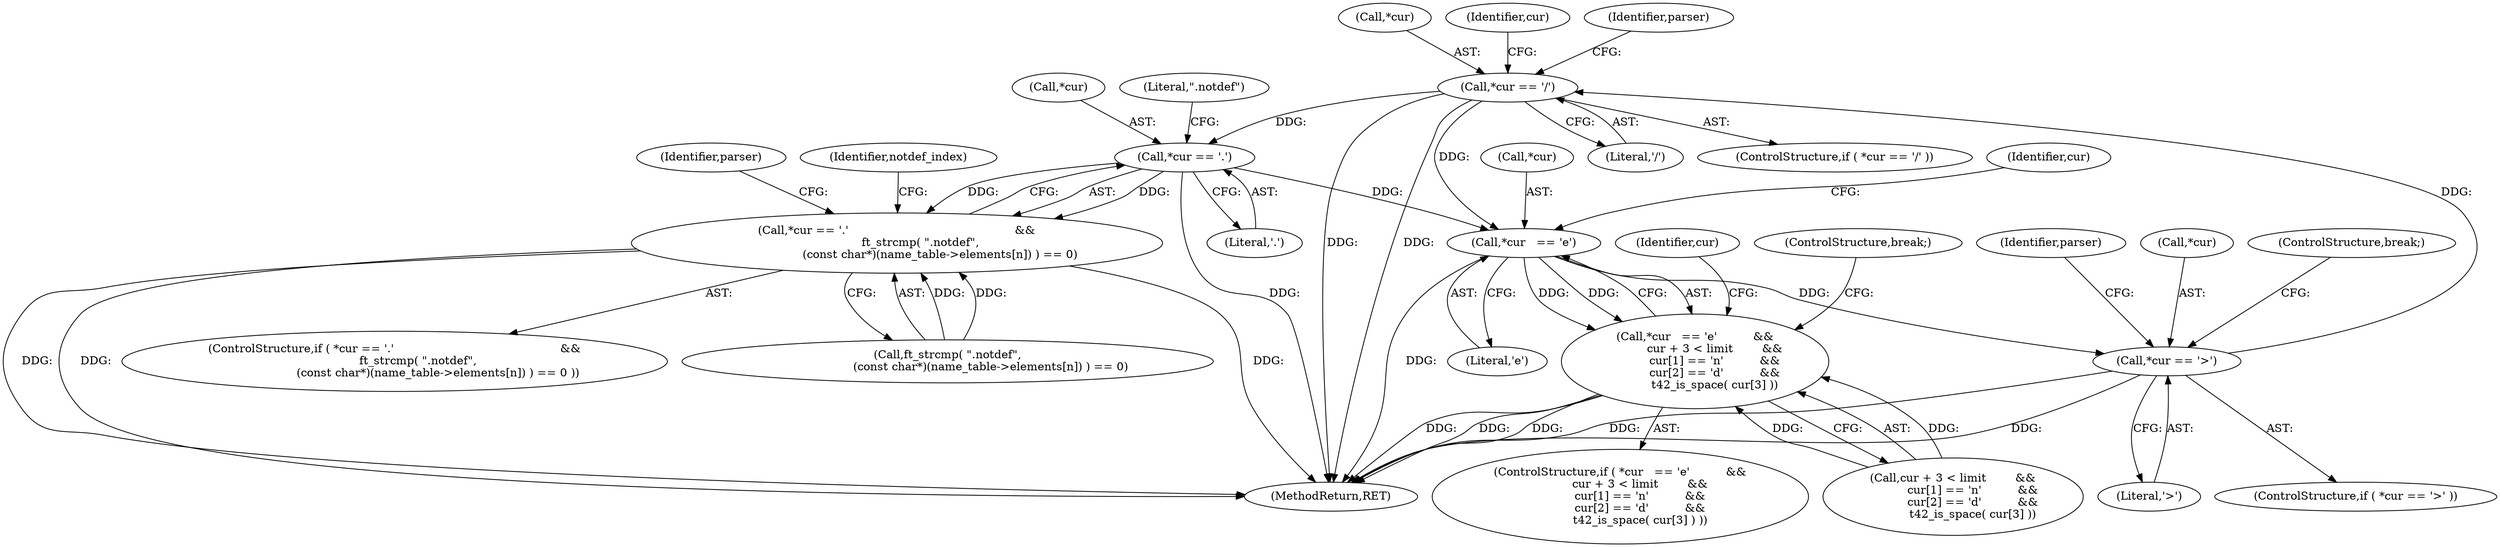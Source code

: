 digraph "0_savannah_dd89710f0f643eb0f99a3830e0712d26c7642acd_0@pointer" {
"1000439" [label="(Call,*cur == '/')"];
"1000424" [label="(Call,*cur == '>')"];
"1000396" [label="(Call,*cur   == 'e')"];
"1000493" [label="(Call,*cur == '.')"];
"1000439" [label="(Call,*cur == '/')"];
"1000395" [label="(Call,*cur   == 'e'          &&\n           cur + 3 < limit        &&\n           cur[1] == 'n'          &&\n           cur[2] == 'd'          &&\n           t42_is_space( cur[3] ))"];
"1000492" [label="(Call,*cur == '.'                                              &&\n             ft_strcmp( \".notdef\",\n                        (const char*)(name_table->elements[n]) ) == 0)"];
"1000516" [label="(Identifier,parser)"];
"1000765" [label="(MethodReturn,RET)"];
"1000430" [label="(Identifier,parser)"];
"1000397" [label="(Call,*cur)"];
"1000424" [label="(Call,*cur == '>')"];
"1000499" [label="(Literal,\".notdef\")"];
"1000496" [label="(Literal,'.')"];
"1000425" [label="(Call,*cur)"];
"1000426" [label="(Identifier,cur)"];
"1000439" [label="(Call,*cur == '/')"];
"1000403" [label="(Identifier,cur)"];
"1000399" [label="(Literal,'e')"];
"1000442" [label="(Literal,'/')"];
"1000492" [label="(Call,*cur == '.'                                              &&\n             ft_strcmp( \".notdef\",\n                        (const char*)(name_table->elements[n]) ) == 0)"];
"1000491" [label="(ControlStructure,if ( *cur == '.'                                              &&\n             ft_strcmp( \".notdef\",\n                        (const char*)(name_table->elements[n]) ) == 0 ))"];
"1000394" [label="(ControlStructure,if ( *cur   == 'e'          &&\n           cur + 3 < limit        &&\n           cur[1] == 'n'          &&\n           cur[2] == 'd'          &&\n           t42_is_space( cur[3] ) ))"];
"1000427" [label="(Literal,'>')"];
"1000422" [label="(ControlStructure,break;)"];
"1000440" [label="(Call,*cur)"];
"1000448" [label="(Identifier,cur)"];
"1000494" [label="(Call,*cur)"];
"1000438" [label="(ControlStructure,if ( *cur == '/' ))"];
"1000395" [label="(Call,*cur   == 'e'          &&\n           cur + 3 < limit        &&\n           cur[1] == 'n'          &&\n           cur[2] == 'd'          &&\n           t42_is_space( cur[3] ))"];
"1000423" [label="(ControlStructure,if ( *cur == '>' ))"];
"1000400" [label="(Call,cur + 3 < limit        &&\n           cur[1] == 'n'          &&\n           cur[2] == 'd'          &&\n           t42_is_space( cur[3] ))"];
"1000497" [label="(Call,ft_strcmp( \".notdef\",\n                        (const char*)(name_table->elements[n]) ) == 0)"];
"1000428" [label="(ControlStructure,break;)"];
"1000381" [label="(Identifier,parser)"];
"1000493" [label="(Call,*cur == '.')"];
"1000510" [label="(Identifier,notdef_index)"];
"1000396" [label="(Call,*cur   == 'e')"];
"1000439" -> "1000438"  [label="AST: "];
"1000439" -> "1000442"  [label="CFG: "];
"1000440" -> "1000439"  [label="AST: "];
"1000442" -> "1000439"  [label="AST: "];
"1000381" -> "1000439"  [label="CFG: "];
"1000448" -> "1000439"  [label="CFG: "];
"1000439" -> "1000765"  [label="DDG: "];
"1000439" -> "1000765"  [label="DDG: "];
"1000439" -> "1000396"  [label="DDG: "];
"1000424" -> "1000439"  [label="DDG: "];
"1000439" -> "1000493"  [label="DDG: "];
"1000424" -> "1000423"  [label="AST: "];
"1000424" -> "1000427"  [label="CFG: "];
"1000425" -> "1000424"  [label="AST: "];
"1000427" -> "1000424"  [label="AST: "];
"1000428" -> "1000424"  [label="CFG: "];
"1000430" -> "1000424"  [label="CFG: "];
"1000424" -> "1000765"  [label="DDG: "];
"1000424" -> "1000765"  [label="DDG: "];
"1000396" -> "1000424"  [label="DDG: "];
"1000396" -> "1000395"  [label="AST: "];
"1000396" -> "1000399"  [label="CFG: "];
"1000397" -> "1000396"  [label="AST: "];
"1000399" -> "1000396"  [label="AST: "];
"1000403" -> "1000396"  [label="CFG: "];
"1000395" -> "1000396"  [label="CFG: "];
"1000396" -> "1000765"  [label="DDG: "];
"1000396" -> "1000395"  [label="DDG: "];
"1000396" -> "1000395"  [label="DDG: "];
"1000493" -> "1000396"  [label="DDG: "];
"1000493" -> "1000492"  [label="AST: "];
"1000493" -> "1000496"  [label="CFG: "];
"1000494" -> "1000493"  [label="AST: "];
"1000496" -> "1000493"  [label="AST: "];
"1000499" -> "1000493"  [label="CFG: "];
"1000492" -> "1000493"  [label="CFG: "];
"1000493" -> "1000765"  [label="DDG: "];
"1000493" -> "1000492"  [label="DDG: "];
"1000493" -> "1000492"  [label="DDG: "];
"1000395" -> "1000394"  [label="AST: "];
"1000395" -> "1000400"  [label="CFG: "];
"1000400" -> "1000395"  [label="AST: "];
"1000422" -> "1000395"  [label="CFG: "];
"1000426" -> "1000395"  [label="CFG: "];
"1000395" -> "1000765"  [label="DDG: "];
"1000395" -> "1000765"  [label="DDG: "];
"1000395" -> "1000765"  [label="DDG: "];
"1000400" -> "1000395"  [label="DDG: "];
"1000400" -> "1000395"  [label="DDG: "];
"1000492" -> "1000491"  [label="AST: "];
"1000492" -> "1000497"  [label="CFG: "];
"1000497" -> "1000492"  [label="AST: "];
"1000510" -> "1000492"  [label="CFG: "];
"1000516" -> "1000492"  [label="CFG: "];
"1000492" -> "1000765"  [label="DDG: "];
"1000492" -> "1000765"  [label="DDG: "];
"1000492" -> "1000765"  [label="DDG: "];
"1000497" -> "1000492"  [label="DDG: "];
"1000497" -> "1000492"  [label="DDG: "];
}
